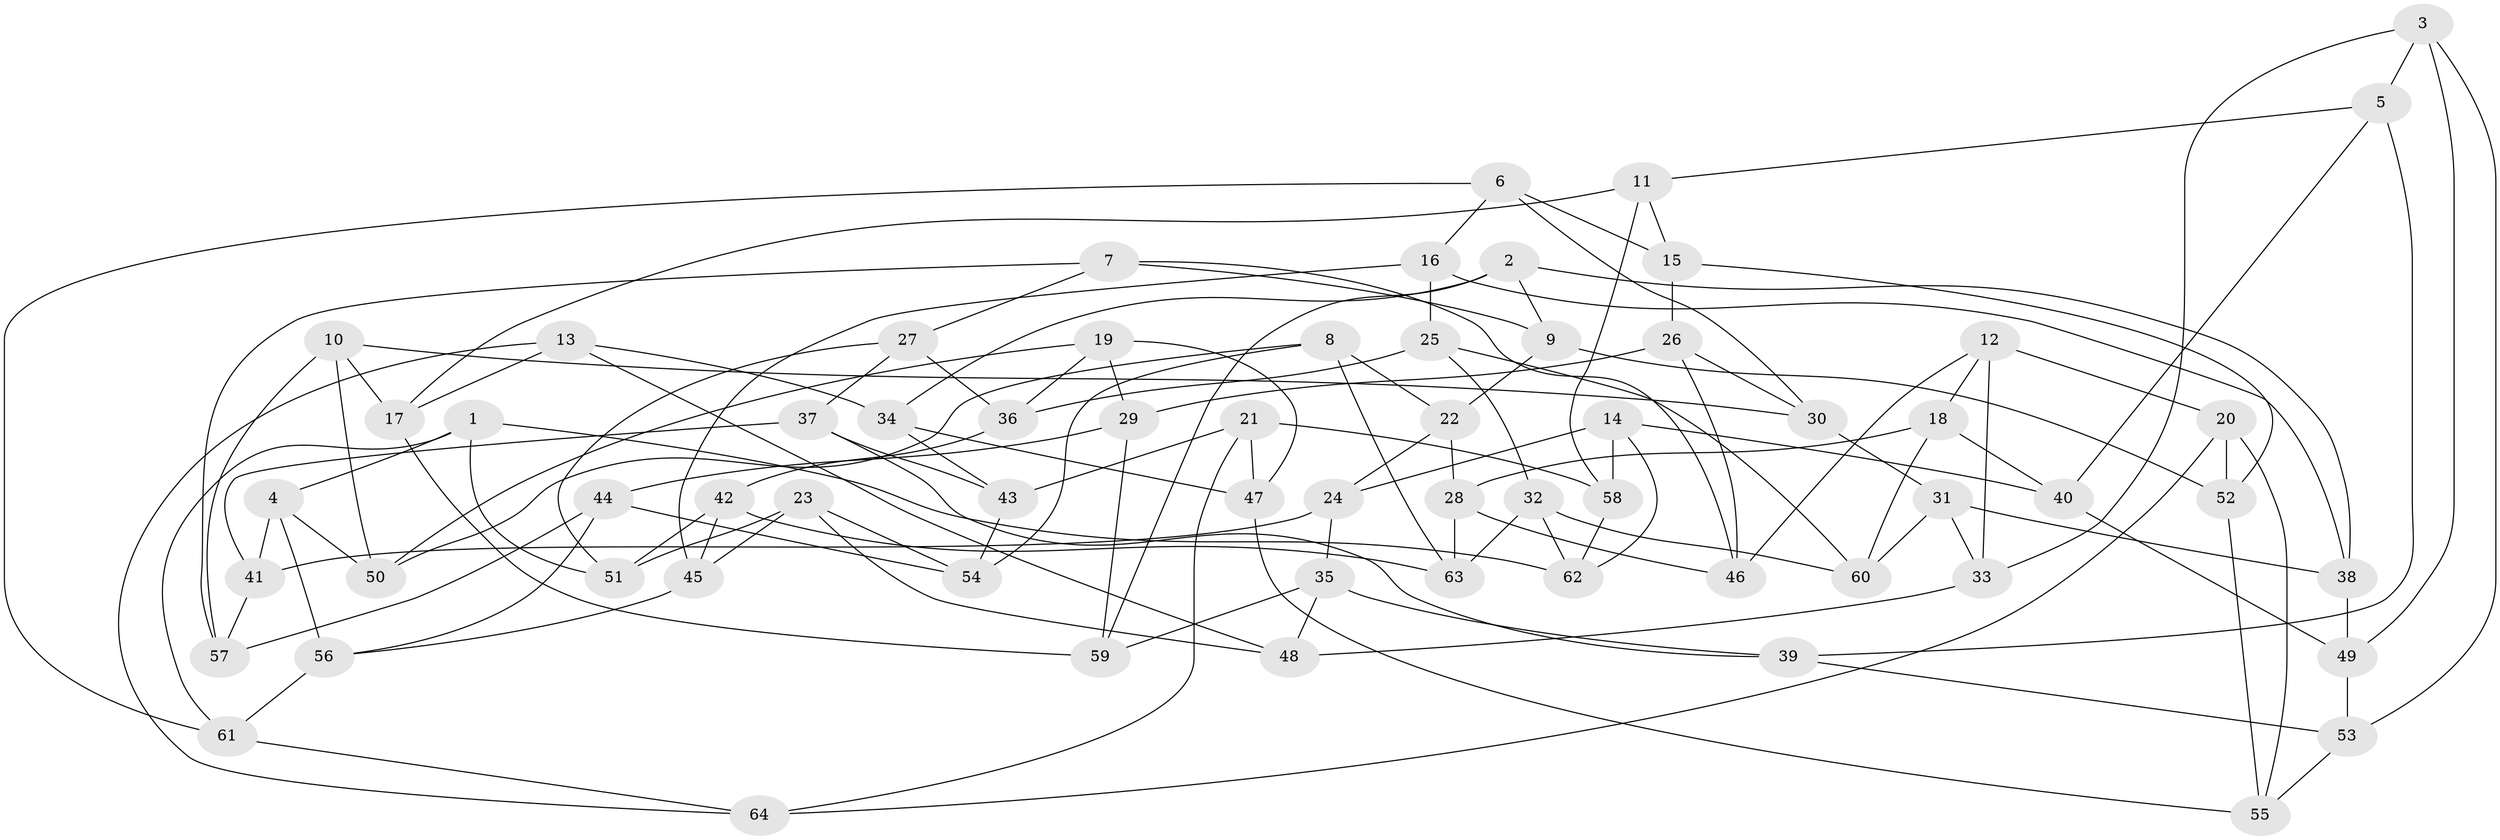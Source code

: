// coarse degree distribution, {4: 0.1, 7: 0.15, 9: 0.15, 13: 0.05, 6: 0.15, 8: 0.1, 5: 0.15, 10: 0.05, 3: 0.1}
// Generated by graph-tools (version 1.1) at 2025/20/03/04/25 18:20:46]
// undirected, 64 vertices, 128 edges
graph export_dot {
graph [start="1"]
  node [color=gray90,style=filled];
  1;
  2;
  3;
  4;
  5;
  6;
  7;
  8;
  9;
  10;
  11;
  12;
  13;
  14;
  15;
  16;
  17;
  18;
  19;
  20;
  21;
  22;
  23;
  24;
  25;
  26;
  27;
  28;
  29;
  30;
  31;
  32;
  33;
  34;
  35;
  36;
  37;
  38;
  39;
  40;
  41;
  42;
  43;
  44;
  45;
  46;
  47;
  48;
  49;
  50;
  51;
  52;
  53;
  54;
  55;
  56;
  57;
  58;
  59;
  60;
  61;
  62;
  63;
  64;
  1 -- 4;
  1 -- 62;
  1 -- 51;
  1 -- 61;
  2 -- 59;
  2 -- 38;
  2 -- 9;
  2 -- 34;
  3 -- 53;
  3 -- 49;
  3 -- 33;
  3 -- 5;
  4 -- 56;
  4 -- 50;
  4 -- 41;
  5 -- 39;
  5 -- 11;
  5 -- 40;
  6 -- 30;
  6 -- 16;
  6 -- 15;
  6 -- 61;
  7 -- 46;
  7 -- 57;
  7 -- 9;
  7 -- 27;
  8 -- 54;
  8 -- 50;
  8 -- 63;
  8 -- 22;
  9 -- 52;
  9 -- 22;
  10 -- 57;
  10 -- 17;
  10 -- 50;
  10 -- 30;
  11 -- 17;
  11 -- 15;
  11 -- 58;
  12 -- 20;
  12 -- 18;
  12 -- 46;
  12 -- 33;
  13 -- 48;
  13 -- 34;
  13 -- 64;
  13 -- 17;
  14 -- 40;
  14 -- 58;
  14 -- 62;
  14 -- 24;
  15 -- 26;
  15 -- 52;
  16 -- 38;
  16 -- 45;
  16 -- 25;
  17 -- 59;
  18 -- 28;
  18 -- 40;
  18 -- 60;
  19 -- 50;
  19 -- 36;
  19 -- 29;
  19 -- 47;
  20 -- 64;
  20 -- 52;
  20 -- 55;
  21 -- 47;
  21 -- 64;
  21 -- 58;
  21 -- 43;
  22 -- 24;
  22 -- 28;
  23 -- 51;
  23 -- 54;
  23 -- 45;
  23 -- 48;
  24 -- 35;
  24 -- 41;
  25 -- 60;
  25 -- 32;
  25 -- 36;
  26 -- 46;
  26 -- 30;
  26 -- 29;
  27 -- 36;
  27 -- 37;
  27 -- 51;
  28 -- 63;
  28 -- 46;
  29 -- 59;
  29 -- 44;
  30 -- 31;
  31 -- 33;
  31 -- 60;
  31 -- 38;
  32 -- 62;
  32 -- 63;
  32 -- 60;
  33 -- 48;
  34 -- 43;
  34 -- 47;
  35 -- 59;
  35 -- 48;
  35 -- 39;
  36 -- 42;
  37 -- 43;
  37 -- 39;
  37 -- 41;
  38 -- 49;
  39 -- 53;
  40 -- 49;
  41 -- 57;
  42 -- 45;
  42 -- 51;
  42 -- 63;
  43 -- 54;
  44 -- 57;
  44 -- 56;
  44 -- 54;
  45 -- 56;
  47 -- 55;
  49 -- 53;
  52 -- 55;
  53 -- 55;
  56 -- 61;
  58 -- 62;
  61 -- 64;
}

